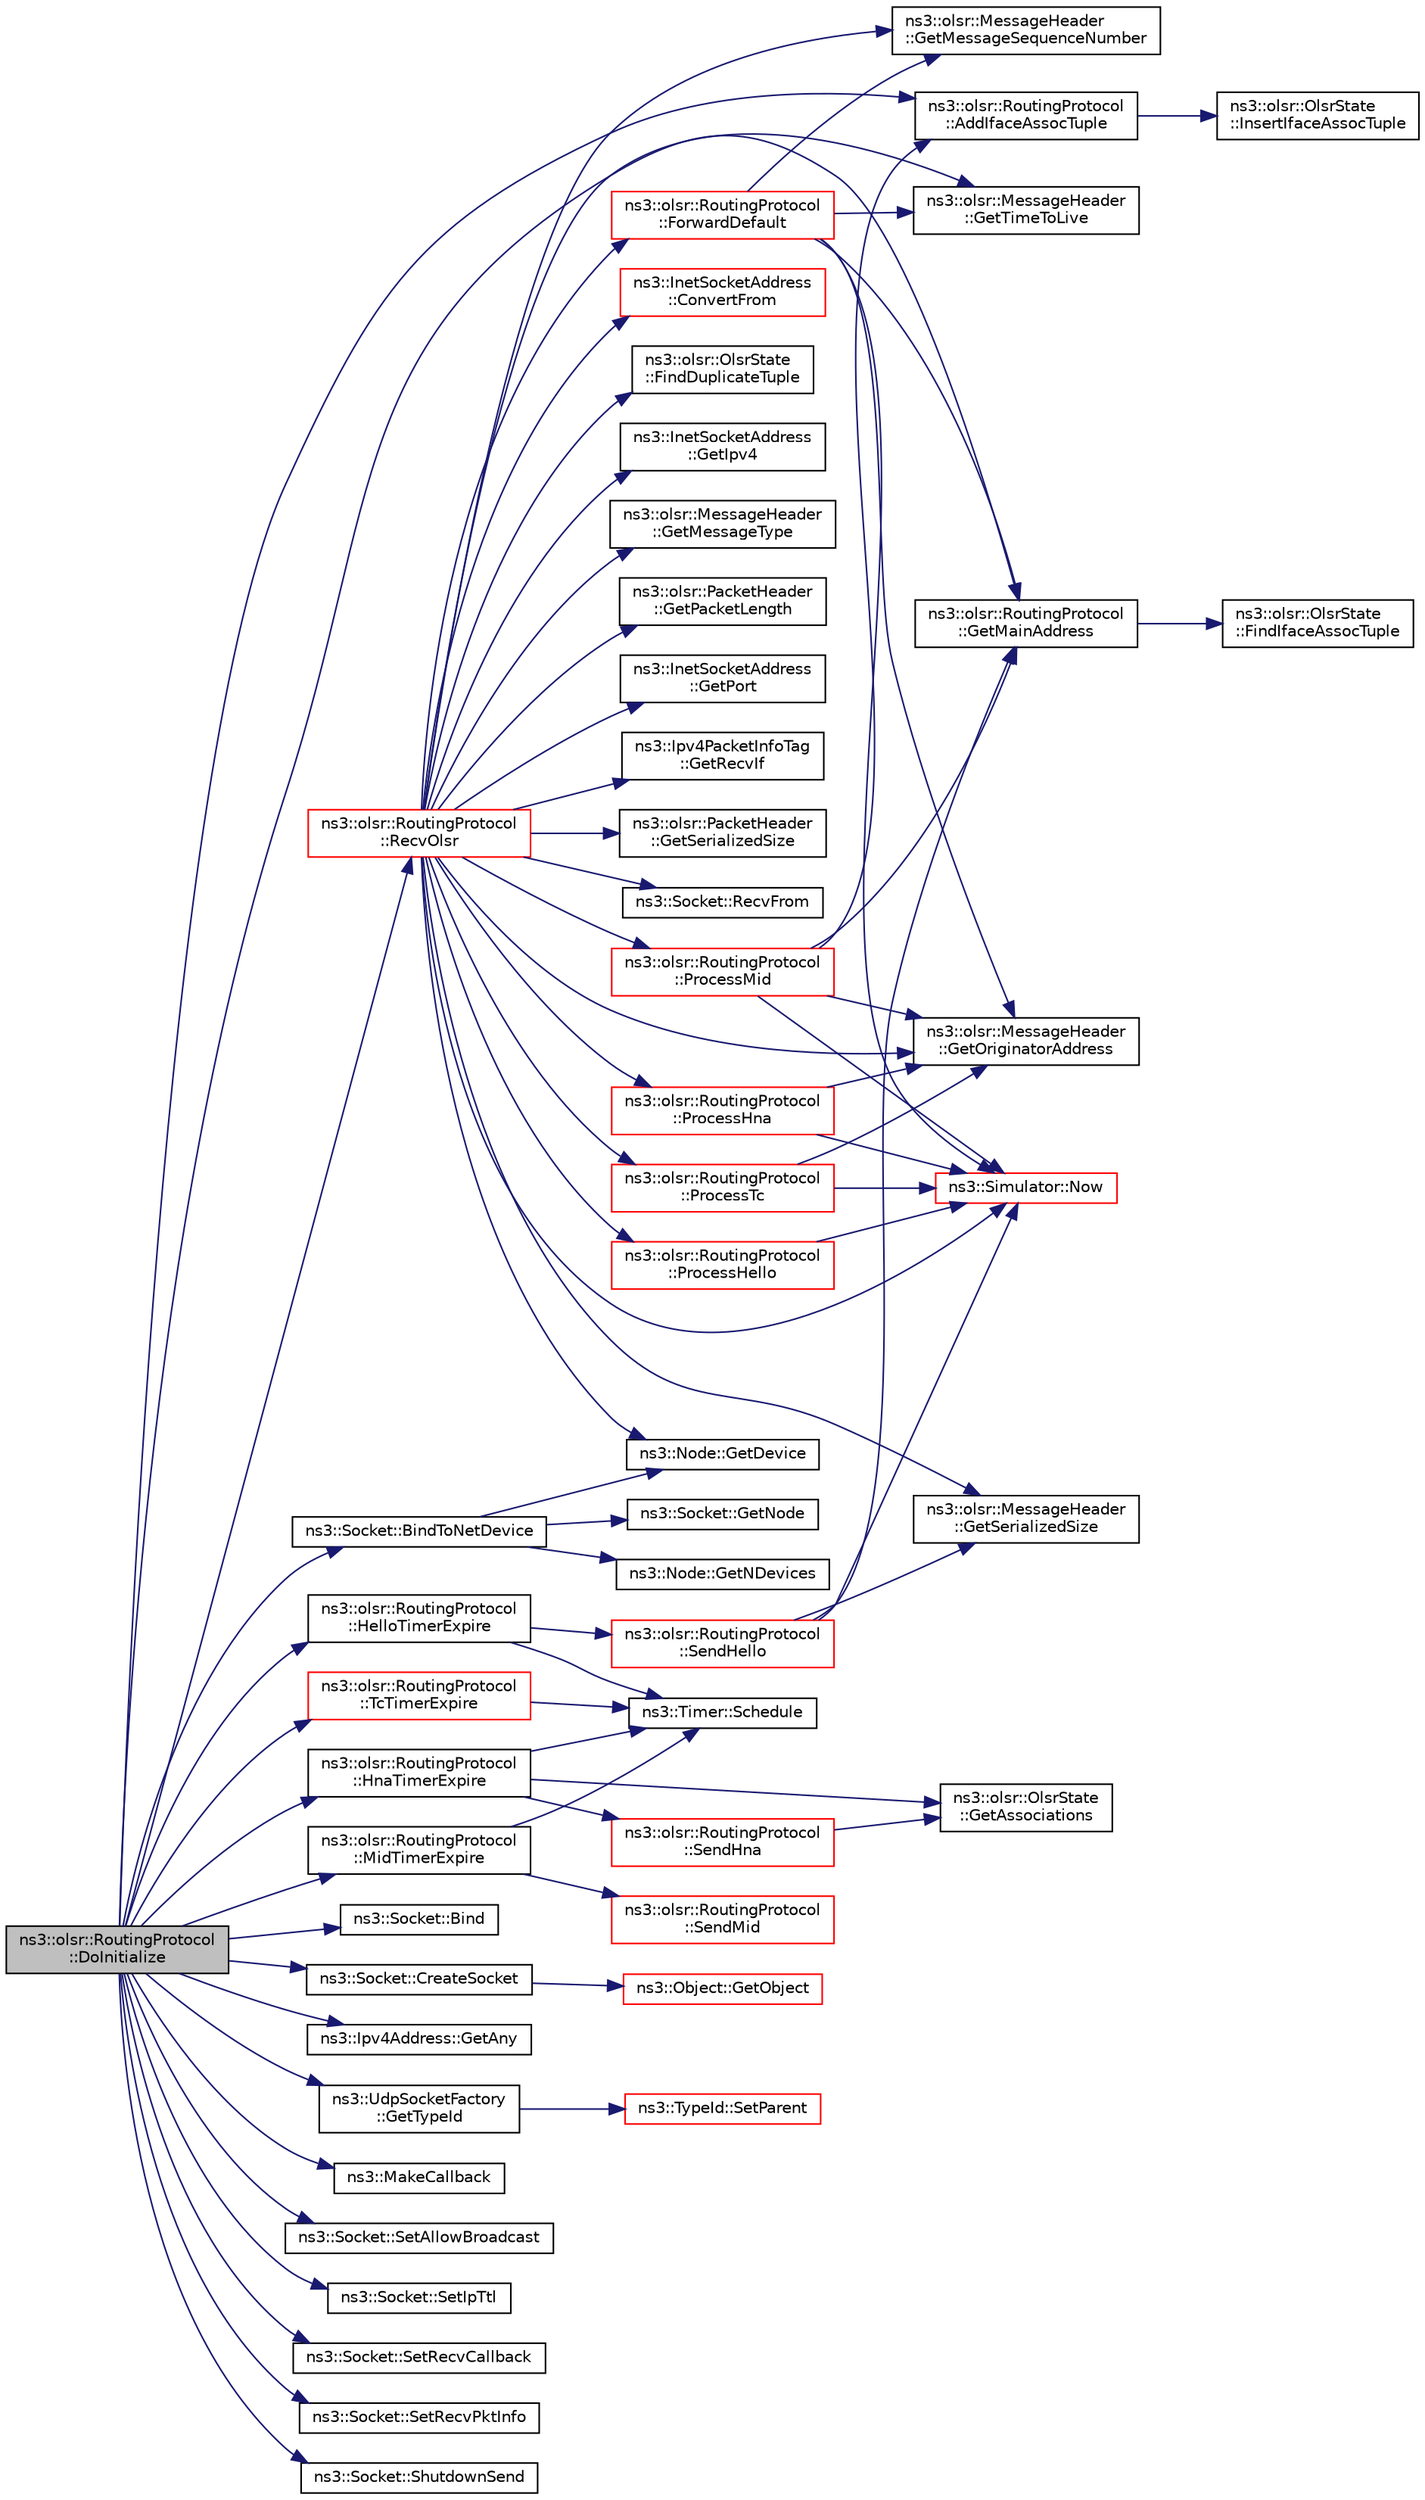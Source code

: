 digraph "ns3::olsr::RoutingProtocol::DoInitialize"
{
 // LATEX_PDF_SIZE
  edge [fontname="Helvetica",fontsize="10",labelfontname="Helvetica",labelfontsize="10"];
  node [fontname="Helvetica",fontsize="10",shape=record];
  rankdir="LR";
  Node1 [label="ns3::olsr::RoutingProtocol\l::DoInitialize",height=0.2,width=0.4,color="black", fillcolor="grey75", style="filled", fontcolor="black",tooltip="Initialize() implementation."];
  Node1 -> Node2 [color="midnightblue",fontsize="10",style="solid",fontname="Helvetica"];
  Node2 [label="ns3::olsr::RoutingProtocol\l::AddIfaceAssocTuple",height=0.2,width=0.4,color="black", fillcolor="white", style="filled",URL="$classns3_1_1olsr_1_1_routing_protocol.html#a727294984dac11244bf1e92baa141934",tooltip="Adds an interface association tuple to the Interface Association Set."];
  Node2 -> Node3 [color="midnightblue",fontsize="10",style="solid",fontname="Helvetica"];
  Node3 [label="ns3::olsr::OlsrState\l::InsertIfaceAssocTuple",height=0.2,width=0.4,color="black", fillcolor="white", style="filled",URL="$classns3_1_1olsr_1_1_olsr_state.html#adfa9fad0b607bb12e917b4498d1f4547",tooltip="Inserts a interface association tuple."];
  Node1 -> Node4 [color="midnightblue",fontsize="10",style="solid",fontname="Helvetica"];
  Node4 [label="ns3::Socket::Bind",height=0.2,width=0.4,color="black", fillcolor="white", style="filled",URL="$classns3_1_1_socket.html#ada93439a43de2028b5a8fc6621dad482",tooltip="Allocate a local endpoint for this socket."];
  Node1 -> Node5 [color="midnightblue",fontsize="10",style="solid",fontname="Helvetica"];
  Node5 [label="ns3::Socket::BindToNetDevice",height=0.2,width=0.4,color="black", fillcolor="white", style="filled",URL="$classns3_1_1_socket.html#a9952cd10a2c8c108846027108cc9e44e",tooltip="Bind a socket to specific device."];
  Node5 -> Node6 [color="midnightblue",fontsize="10",style="solid",fontname="Helvetica"];
  Node6 [label="ns3::Node::GetDevice",height=0.2,width=0.4,color="black", fillcolor="white", style="filled",URL="$classns3_1_1_node.html#ad5e10d46d12a255573c53d5db0fc043b",tooltip="Retrieve the index-th NetDevice associated to this node."];
  Node5 -> Node7 [color="midnightblue",fontsize="10",style="solid",fontname="Helvetica"];
  Node7 [label="ns3::Node::GetNDevices",height=0.2,width=0.4,color="black", fillcolor="white", style="filled",URL="$classns3_1_1_node.html#ab160c405a94d258f6fc5e4e3fd33cecd",tooltip=" "];
  Node5 -> Node8 [color="midnightblue",fontsize="10",style="solid",fontname="Helvetica"];
  Node8 [label="ns3::Socket::GetNode",height=0.2,width=0.4,color="black", fillcolor="white", style="filled",URL="$classns3_1_1_socket.html#aba642ad4301c1df47befc0aa9afa2e48",tooltip="Return the node this socket is associated with."];
  Node1 -> Node9 [color="midnightblue",fontsize="10",style="solid",fontname="Helvetica"];
  Node9 [label="ns3::Socket::CreateSocket",height=0.2,width=0.4,color="black", fillcolor="white", style="filled",URL="$classns3_1_1_socket.html#ad448a62bb50ad3dbac59c879a885a8d2",tooltip="This method wraps the creation of sockets that is performed on a given node by a SocketFactory specif..."];
  Node9 -> Node10 [color="midnightblue",fontsize="10",style="solid",fontname="Helvetica"];
  Node10 [label="ns3::Object::GetObject",height=0.2,width=0.4,color="red", fillcolor="white", style="filled",URL="$classns3_1_1_object.html#ad21f5401ff705cd29c37f931ea3afc18",tooltip="Get a pointer to the requested aggregated Object."];
  Node1 -> Node26 [color="midnightblue",fontsize="10",style="solid",fontname="Helvetica"];
  Node26 [label="ns3::Ipv4Address::GetAny",height=0.2,width=0.4,color="black", fillcolor="white", style="filled",URL="$classns3_1_1_ipv4_address.html#a7a39b330c8e701183a411d5779fca1a4",tooltip=" "];
  Node1 -> Node27 [color="midnightblue",fontsize="10",style="solid",fontname="Helvetica"];
  Node27 [label="ns3::olsr::RoutingProtocol\l::GetMainAddress",height=0.2,width=0.4,color="black", fillcolor="white", style="filled",URL="$classns3_1_1olsr_1_1_routing_protocol.html#a7c21826f57ef1a31586e546adfcfd849",tooltip="Gets the main address associated with a given interface address."];
  Node27 -> Node28 [color="midnightblue",fontsize="10",style="solid",fontname="Helvetica"];
  Node28 [label="ns3::olsr::OlsrState\l::FindIfaceAssocTuple",height=0.2,width=0.4,color="black", fillcolor="white", style="filled",URL="$classns3_1_1olsr_1_1_olsr_state.html#a35a68caeae507605f294290967216d50",tooltip="Finds a interface association tuple."];
  Node1 -> Node29 [color="midnightblue",fontsize="10",style="solid",fontname="Helvetica"];
  Node29 [label="ns3::UdpSocketFactory\l::GetTypeId",height=0.2,width=0.4,color="black", fillcolor="white", style="filled",URL="$classns3_1_1_udp_socket_factory.html#ad5b47e944de8861e3dc2b6de1ccbdf5b",tooltip="Get the type ID."];
  Node29 -> Node21 [color="midnightblue",fontsize="10",style="solid",fontname="Helvetica"];
  Node21 [label="ns3::TypeId::SetParent",height=0.2,width=0.4,color="red", fillcolor="white", style="filled",URL="$classns3_1_1_type_id.html#abaaca67ab7d2471067e7c275df0f7309",tooltip="Set the parent TypeId."];
  Node1 -> Node30 [color="midnightblue",fontsize="10",style="solid",fontname="Helvetica"];
  Node30 [label="ns3::olsr::RoutingProtocol\l::HelloTimerExpire",height=0.2,width=0.4,color="black", fillcolor="white", style="filled",URL="$classns3_1_1olsr_1_1_routing_protocol.html#a3248851986a6ba530a4f5d9982e1de6a",tooltip="Sends a HELLO message and reschedules the HELLO timer."];
  Node30 -> Node31 [color="midnightblue",fontsize="10",style="solid",fontname="Helvetica"];
  Node31 [label="ns3::Timer::Schedule",height=0.2,width=0.4,color="black", fillcolor="white", style="filled",URL="$classns3_1_1_timer.html#ac3345d696887578f518b19f359f7f94b",tooltip="Schedule a new event using the currently-configured delay, function, and arguments."];
  Node30 -> Node32 [color="midnightblue",fontsize="10",style="solid",fontname="Helvetica"];
  Node32 [label="ns3::olsr::RoutingProtocol\l::SendHello",height=0.2,width=0.4,color="red", fillcolor="white", style="filled",URL="$classns3_1_1olsr_1_1_routing_protocol.html#a545642b9398aa6fe492b4403921dad5f",tooltip="Creates a new OLSR HELLO message which is buffered for being sent later on."];
  Node32 -> Node27 [color="midnightblue",fontsize="10",style="solid",fontname="Helvetica"];
  Node32 -> Node39 [color="midnightblue",fontsize="10",style="solid",fontname="Helvetica"];
  Node39 [label="ns3::olsr::MessageHeader\l::GetSerializedSize",height=0.2,width=0.4,color="black", fillcolor="white", style="filled",URL="$classns3_1_1olsr_1_1_message_header.html#a34c4cf3cf437483a3fd9bf82f43bf974",tooltip=" "];
  Node32 -> Node40 [color="midnightblue",fontsize="10",style="solid",fontname="Helvetica"];
  Node40 [label="ns3::Simulator::Now",height=0.2,width=0.4,color="red", fillcolor="white", style="filled",URL="$classns3_1_1_simulator.html#ac3178fa975b419f7875e7105be122800",tooltip="Return the current simulation virtual time."];
  Node1 -> Node111 [color="midnightblue",fontsize="10",style="solid",fontname="Helvetica"];
  Node111 [label="ns3::olsr::RoutingProtocol\l::HnaTimerExpire",height=0.2,width=0.4,color="black", fillcolor="white", style="filled",URL="$classns3_1_1olsr_1_1_routing_protocol.html#a3543b2c1762b992ee946bf310b00ae49",tooltip="Sends an HNA message (if the node has associated hosts/networks) and reschedules the HNA timer."];
  Node111 -> Node112 [color="midnightblue",fontsize="10",style="solid",fontname="Helvetica"];
  Node112 [label="ns3::olsr::OlsrState\l::GetAssociations",height=0.2,width=0.4,color="black", fillcolor="white", style="filled",URL="$classns3_1_1olsr_1_1_olsr_state.html#ac03f135d805e30ecbedf0a42cd1f7d91",tooltip="Gets the association set the node has."];
  Node111 -> Node31 [color="midnightblue",fontsize="10",style="solid",fontname="Helvetica"];
  Node111 -> Node113 [color="midnightblue",fontsize="10",style="solid",fontname="Helvetica"];
  Node113 [label="ns3::olsr::RoutingProtocol\l::SendHna",height=0.2,width=0.4,color="red", fillcolor="white", style="filled",URL="$classns3_1_1olsr_1_1_routing_protocol.html#a2febf97ff3ff75270fa906a714b06a5f",tooltip="Creates a new OLSR HNA message which is buffered for being sent later on."];
  Node113 -> Node112 [color="midnightblue",fontsize="10",style="solid",fontname="Helvetica"];
  Node1 -> Node115 [color="midnightblue",fontsize="10",style="solid",fontname="Helvetica"];
  Node115 [label="ns3::MakeCallback",height=0.2,width=0.4,color="black", fillcolor="white", style="filled",URL="$namespacens3.html#af1dde3c04374147fca0cfe3b0766d664",tooltip="Build Callbacks for class method members which take varying numbers of arguments and potentially retu..."];
  Node1 -> Node116 [color="midnightblue",fontsize="10",style="solid",fontname="Helvetica"];
  Node116 [label="ns3::olsr::RoutingProtocol\l::MidTimerExpire",height=0.2,width=0.4,color="black", fillcolor="white", style="filled",URL="$classns3_1_1olsr_1_1_routing_protocol.html#a3cc9659882c56f703651377a4249863e",tooltip="Sends a MID message (if the node has more than one interface) and resets the MID timer."];
  Node116 -> Node31 [color="midnightblue",fontsize="10",style="solid",fontname="Helvetica"];
  Node116 -> Node117 [color="midnightblue",fontsize="10",style="solid",fontname="Helvetica"];
  Node117 [label="ns3::olsr::RoutingProtocol\l::SendMid",height=0.2,width=0.4,color="red", fillcolor="white", style="filled",URL="$classns3_1_1olsr_1_1_routing_protocol.html#a7dad1aa604797ec61c6aa557e4f205c3",tooltip="Creates a new OLSR MID message which is buffered for being sent later on."];
  Node1 -> Node119 [color="midnightblue",fontsize="10",style="solid",fontname="Helvetica"];
  Node119 [label="ns3::olsr::RoutingProtocol\l::RecvOlsr",height=0.2,width=0.4,color="red", fillcolor="white", style="filled",URL="$classns3_1_1olsr_1_1_routing_protocol.html#afa449e39488b5c03609960e66553490e",tooltip="Receive an OLSR message."];
  Node119 -> Node120 [color="midnightblue",fontsize="10",style="solid",fontname="Helvetica"];
  Node120 [label="ns3::InetSocketAddress\l::ConvertFrom",height=0.2,width=0.4,color="red", fillcolor="white", style="filled",URL="$classns3_1_1_inet_socket_address.html#ade776b1109e7b9a7be0b22ced49931e3",tooltip="Returns an InetSocketAddress which corresponds to the input Address."];
  Node119 -> Node125 [color="midnightblue",fontsize="10",style="solid",fontname="Helvetica"];
  Node125 [label="ns3::olsr::OlsrState\l::FindDuplicateTuple",height=0.2,width=0.4,color="black", fillcolor="white", style="filled",URL="$classns3_1_1olsr_1_1_olsr_state.html#ab00d5bb24a075329d19cf44af31524d1",tooltip="Finds a duplicate tuple."];
  Node119 -> Node126 [color="midnightblue",fontsize="10",style="solid",fontname="Helvetica"];
  Node126 [label="ns3::olsr::RoutingProtocol\l::ForwardDefault",height=0.2,width=0.4,color="red", fillcolor="white", style="filled",URL="$classns3_1_1olsr_1_1_routing_protocol.html#ac918fb6674847bee76fedaf16e15ba44",tooltip="OLSR's default forwarding algorithm."];
  Node126 -> Node27 [color="midnightblue",fontsize="10",style="solid",fontname="Helvetica"];
  Node126 -> Node151 [color="midnightblue",fontsize="10",style="solid",fontname="Helvetica"];
  Node151 [label="ns3::olsr::MessageHeader\l::GetMessageSequenceNumber",height=0.2,width=0.4,color="black", fillcolor="white", style="filled",URL="$classns3_1_1olsr_1_1_message_header.html#ad6c1cf3b4f9a0676b3cd973b9216b345",tooltip="Get the message sequence number."];
  Node126 -> Node152 [color="midnightblue",fontsize="10",style="solid",fontname="Helvetica"];
  Node152 [label="ns3::olsr::MessageHeader\l::GetOriginatorAddress",height=0.2,width=0.4,color="black", fillcolor="white", style="filled",URL="$classns3_1_1olsr_1_1_message_header.html#a148669751ce11ab7bd3deb27ee2420c2",tooltip="Get the originator address."];
  Node126 -> Node153 [color="midnightblue",fontsize="10",style="solid",fontname="Helvetica"];
  Node153 [label="ns3::olsr::MessageHeader\l::GetTimeToLive",height=0.2,width=0.4,color="black", fillcolor="white", style="filled",URL="$classns3_1_1olsr_1_1_message_header.html#a45495a9b1a61cc88099c1265c3d30f19",tooltip="Get the time to live."];
  Node126 -> Node40 [color="midnightblue",fontsize="10",style="solid",fontname="Helvetica"];
  Node119 -> Node6 [color="midnightblue",fontsize="10",style="solid",fontname="Helvetica"];
  Node119 -> Node154 [color="midnightblue",fontsize="10",style="solid",fontname="Helvetica"];
  Node154 [label="ns3::InetSocketAddress\l::GetIpv4",height=0.2,width=0.4,color="black", fillcolor="white", style="filled",URL="$classns3_1_1_inet_socket_address.html#a84e0f56d0747abd33413b3ce4a3c725d",tooltip=" "];
  Node119 -> Node151 [color="midnightblue",fontsize="10",style="solid",fontname="Helvetica"];
  Node119 -> Node155 [color="midnightblue",fontsize="10",style="solid",fontname="Helvetica"];
  Node155 [label="ns3::olsr::MessageHeader\l::GetMessageType",height=0.2,width=0.4,color="black", fillcolor="white", style="filled",URL="$classns3_1_1olsr_1_1_message_header.html#abef0979b910b824da161e94a9e11f509",tooltip="Get the message type."];
  Node119 -> Node152 [color="midnightblue",fontsize="10",style="solid",fontname="Helvetica"];
  Node119 -> Node156 [color="midnightblue",fontsize="10",style="solid",fontname="Helvetica"];
  Node156 [label="ns3::olsr::PacketHeader\l::GetPacketLength",height=0.2,width=0.4,color="black", fillcolor="white", style="filled",URL="$classns3_1_1olsr_1_1_packet_header.html#aa4633dc9a733ac04a96e8315dc5a6a97",tooltip="Get the packet total length."];
  Node119 -> Node157 [color="midnightblue",fontsize="10",style="solid",fontname="Helvetica"];
  Node157 [label="ns3::InetSocketAddress\l::GetPort",height=0.2,width=0.4,color="black", fillcolor="white", style="filled",URL="$classns3_1_1_inet_socket_address.html#a4516487243122789216c5e92ef89c11e",tooltip=" "];
  Node119 -> Node158 [color="midnightblue",fontsize="10",style="solid",fontname="Helvetica"];
  Node158 [label="ns3::Ipv4PacketInfoTag\l::GetRecvIf",height=0.2,width=0.4,color="black", fillcolor="white", style="filled",URL="$classns3_1_1_ipv4_packet_info_tag.html#a6a6d8ab74a109d0c23fc654e14ee376c",tooltip="Get the tag's receiving interface."];
  Node119 -> Node159 [color="midnightblue",fontsize="10",style="solid",fontname="Helvetica"];
  Node159 [label="ns3::olsr::PacketHeader\l::GetSerializedSize",height=0.2,width=0.4,color="black", fillcolor="white", style="filled",URL="$classns3_1_1olsr_1_1_packet_header.html#af7a1d8fa659582e57bc8340b1c00c04f",tooltip=" "];
  Node119 -> Node39 [color="midnightblue",fontsize="10",style="solid",fontname="Helvetica"];
  Node119 -> Node153 [color="midnightblue",fontsize="10",style="solid",fontname="Helvetica"];
  Node119 -> Node40 [color="midnightblue",fontsize="10",style="solid",fontname="Helvetica"];
  Node119 -> Node160 [color="midnightblue",fontsize="10",style="solid",fontname="Helvetica"];
  Node160 [label="ns3::olsr::RoutingProtocol\l::ProcessHello",height=0.2,width=0.4,color="red", fillcolor="white", style="filled",URL="$classns3_1_1olsr_1_1_routing_protocol.html#a9518c29e8994234ead40d408498237ce",tooltip="Processes a HELLO message following RFC 3626 specification."];
  Node160 -> Node40 [color="midnightblue",fontsize="10",style="solid",fontname="Helvetica"];
  Node119 -> Node212 [color="midnightblue",fontsize="10",style="solid",fontname="Helvetica"];
  Node212 [label="ns3::olsr::RoutingProtocol\l::ProcessHna",height=0.2,width=0.4,color="red", fillcolor="white", style="filled",URL="$classns3_1_1olsr_1_1_routing_protocol.html#ab384b31d2faae5b64952052a7eb4eed2",tooltip="Processes a HNA message following RFC 3626 specification."];
  Node212 -> Node152 [color="midnightblue",fontsize="10",style="solid",fontname="Helvetica"];
  Node212 -> Node40 [color="midnightblue",fontsize="10",style="solid",fontname="Helvetica"];
  Node119 -> Node219 [color="midnightblue",fontsize="10",style="solid",fontname="Helvetica"];
  Node219 [label="ns3::olsr::RoutingProtocol\l::ProcessMid",height=0.2,width=0.4,color="red", fillcolor="white", style="filled",URL="$classns3_1_1olsr_1_1_routing_protocol.html#a88dd2a9e226e50034c548787d9d529f3",tooltip="Processes a MID message following RFC 3626 specification."];
  Node219 -> Node2 [color="midnightblue",fontsize="10",style="solid",fontname="Helvetica"];
  Node219 -> Node27 [color="midnightblue",fontsize="10",style="solid",fontname="Helvetica"];
  Node219 -> Node152 [color="midnightblue",fontsize="10",style="solid",fontname="Helvetica"];
  Node219 -> Node40 [color="midnightblue",fontsize="10",style="solid",fontname="Helvetica"];
  Node119 -> Node224 [color="midnightblue",fontsize="10",style="solid",fontname="Helvetica"];
  Node224 [label="ns3::olsr::RoutingProtocol\l::ProcessTc",height=0.2,width=0.4,color="red", fillcolor="white", style="filled",URL="$classns3_1_1olsr_1_1_routing_protocol.html#a5087b5cbf87313f1073341aebc9ced27",tooltip="Processes a TC message following RFC 3626 specification."];
  Node224 -> Node152 [color="midnightblue",fontsize="10",style="solid",fontname="Helvetica"];
  Node224 -> Node40 [color="midnightblue",fontsize="10",style="solid",fontname="Helvetica"];
  Node119 -> Node234 [color="midnightblue",fontsize="10",style="solid",fontname="Helvetica"];
  Node234 [label="ns3::Socket::RecvFrom",height=0.2,width=0.4,color="black", fillcolor="white", style="filled",URL="$classns3_1_1_socket.html#af22378d7af9a2745a9eada20210da215",tooltip="Read a single packet from the socket and retrieve the sender address."];
  Node1 -> Node271 [color="midnightblue",fontsize="10",style="solid",fontname="Helvetica"];
  Node271 [label="ns3::Socket::SetAllowBroadcast",height=0.2,width=0.4,color="black", fillcolor="white", style="filled",URL="$classns3_1_1_socket.html#a32b4fa27b732a63207c8d9054a817ed5",tooltip="Configure whether broadcast datagram transmissions are allowed."];
  Node1 -> Node272 [color="midnightblue",fontsize="10",style="solid",fontname="Helvetica"];
  Node272 [label="ns3::Socket::SetIpTtl",height=0.2,width=0.4,color="black", fillcolor="white", style="filled",URL="$classns3_1_1_socket.html#a053afd293ef67a359681445c5c7bef2c",tooltip="Manually set IP Time to Live field."];
  Node1 -> Node273 [color="midnightblue",fontsize="10",style="solid",fontname="Helvetica"];
  Node273 [label="ns3::Socket::SetRecvCallback",height=0.2,width=0.4,color="black", fillcolor="white", style="filled",URL="$classns3_1_1_socket.html#a243f7835ef1a85f9270fd3577e3a40da",tooltip="Notify application when new data is available to be read."];
  Node1 -> Node274 [color="midnightblue",fontsize="10",style="solid",fontname="Helvetica"];
  Node274 [label="ns3::Socket::SetRecvPktInfo",height=0.2,width=0.4,color="black", fillcolor="white", style="filled",URL="$classns3_1_1_socket.html#a340563e2858d7375ab0aa160a9557fff",tooltip="Enable/Disable receive packet information to socket."];
  Node1 -> Node275 [color="midnightblue",fontsize="10",style="solid",fontname="Helvetica"];
  Node275 [label="ns3::Socket::ShutdownSend",height=0.2,width=0.4,color="black", fillcolor="white", style="filled",URL="$classns3_1_1_socket.html#a8186c87627fa3ece326d8f1c822d7f95",tooltip=" "];
  Node1 -> Node276 [color="midnightblue",fontsize="10",style="solid",fontname="Helvetica"];
  Node276 [label="ns3::olsr::RoutingProtocol\l::TcTimerExpire",height=0.2,width=0.4,color="red", fillcolor="white", style="filled",URL="$classns3_1_1olsr_1_1_routing_protocol.html#a6c8ae405298fa1a6cf56730e15061522",tooltip="Sends a TC message (if there exists any MPR selector) and reschedules the TC timer."];
  Node276 -> Node31 [color="midnightblue",fontsize="10",style="solid",fontname="Helvetica"];
}
